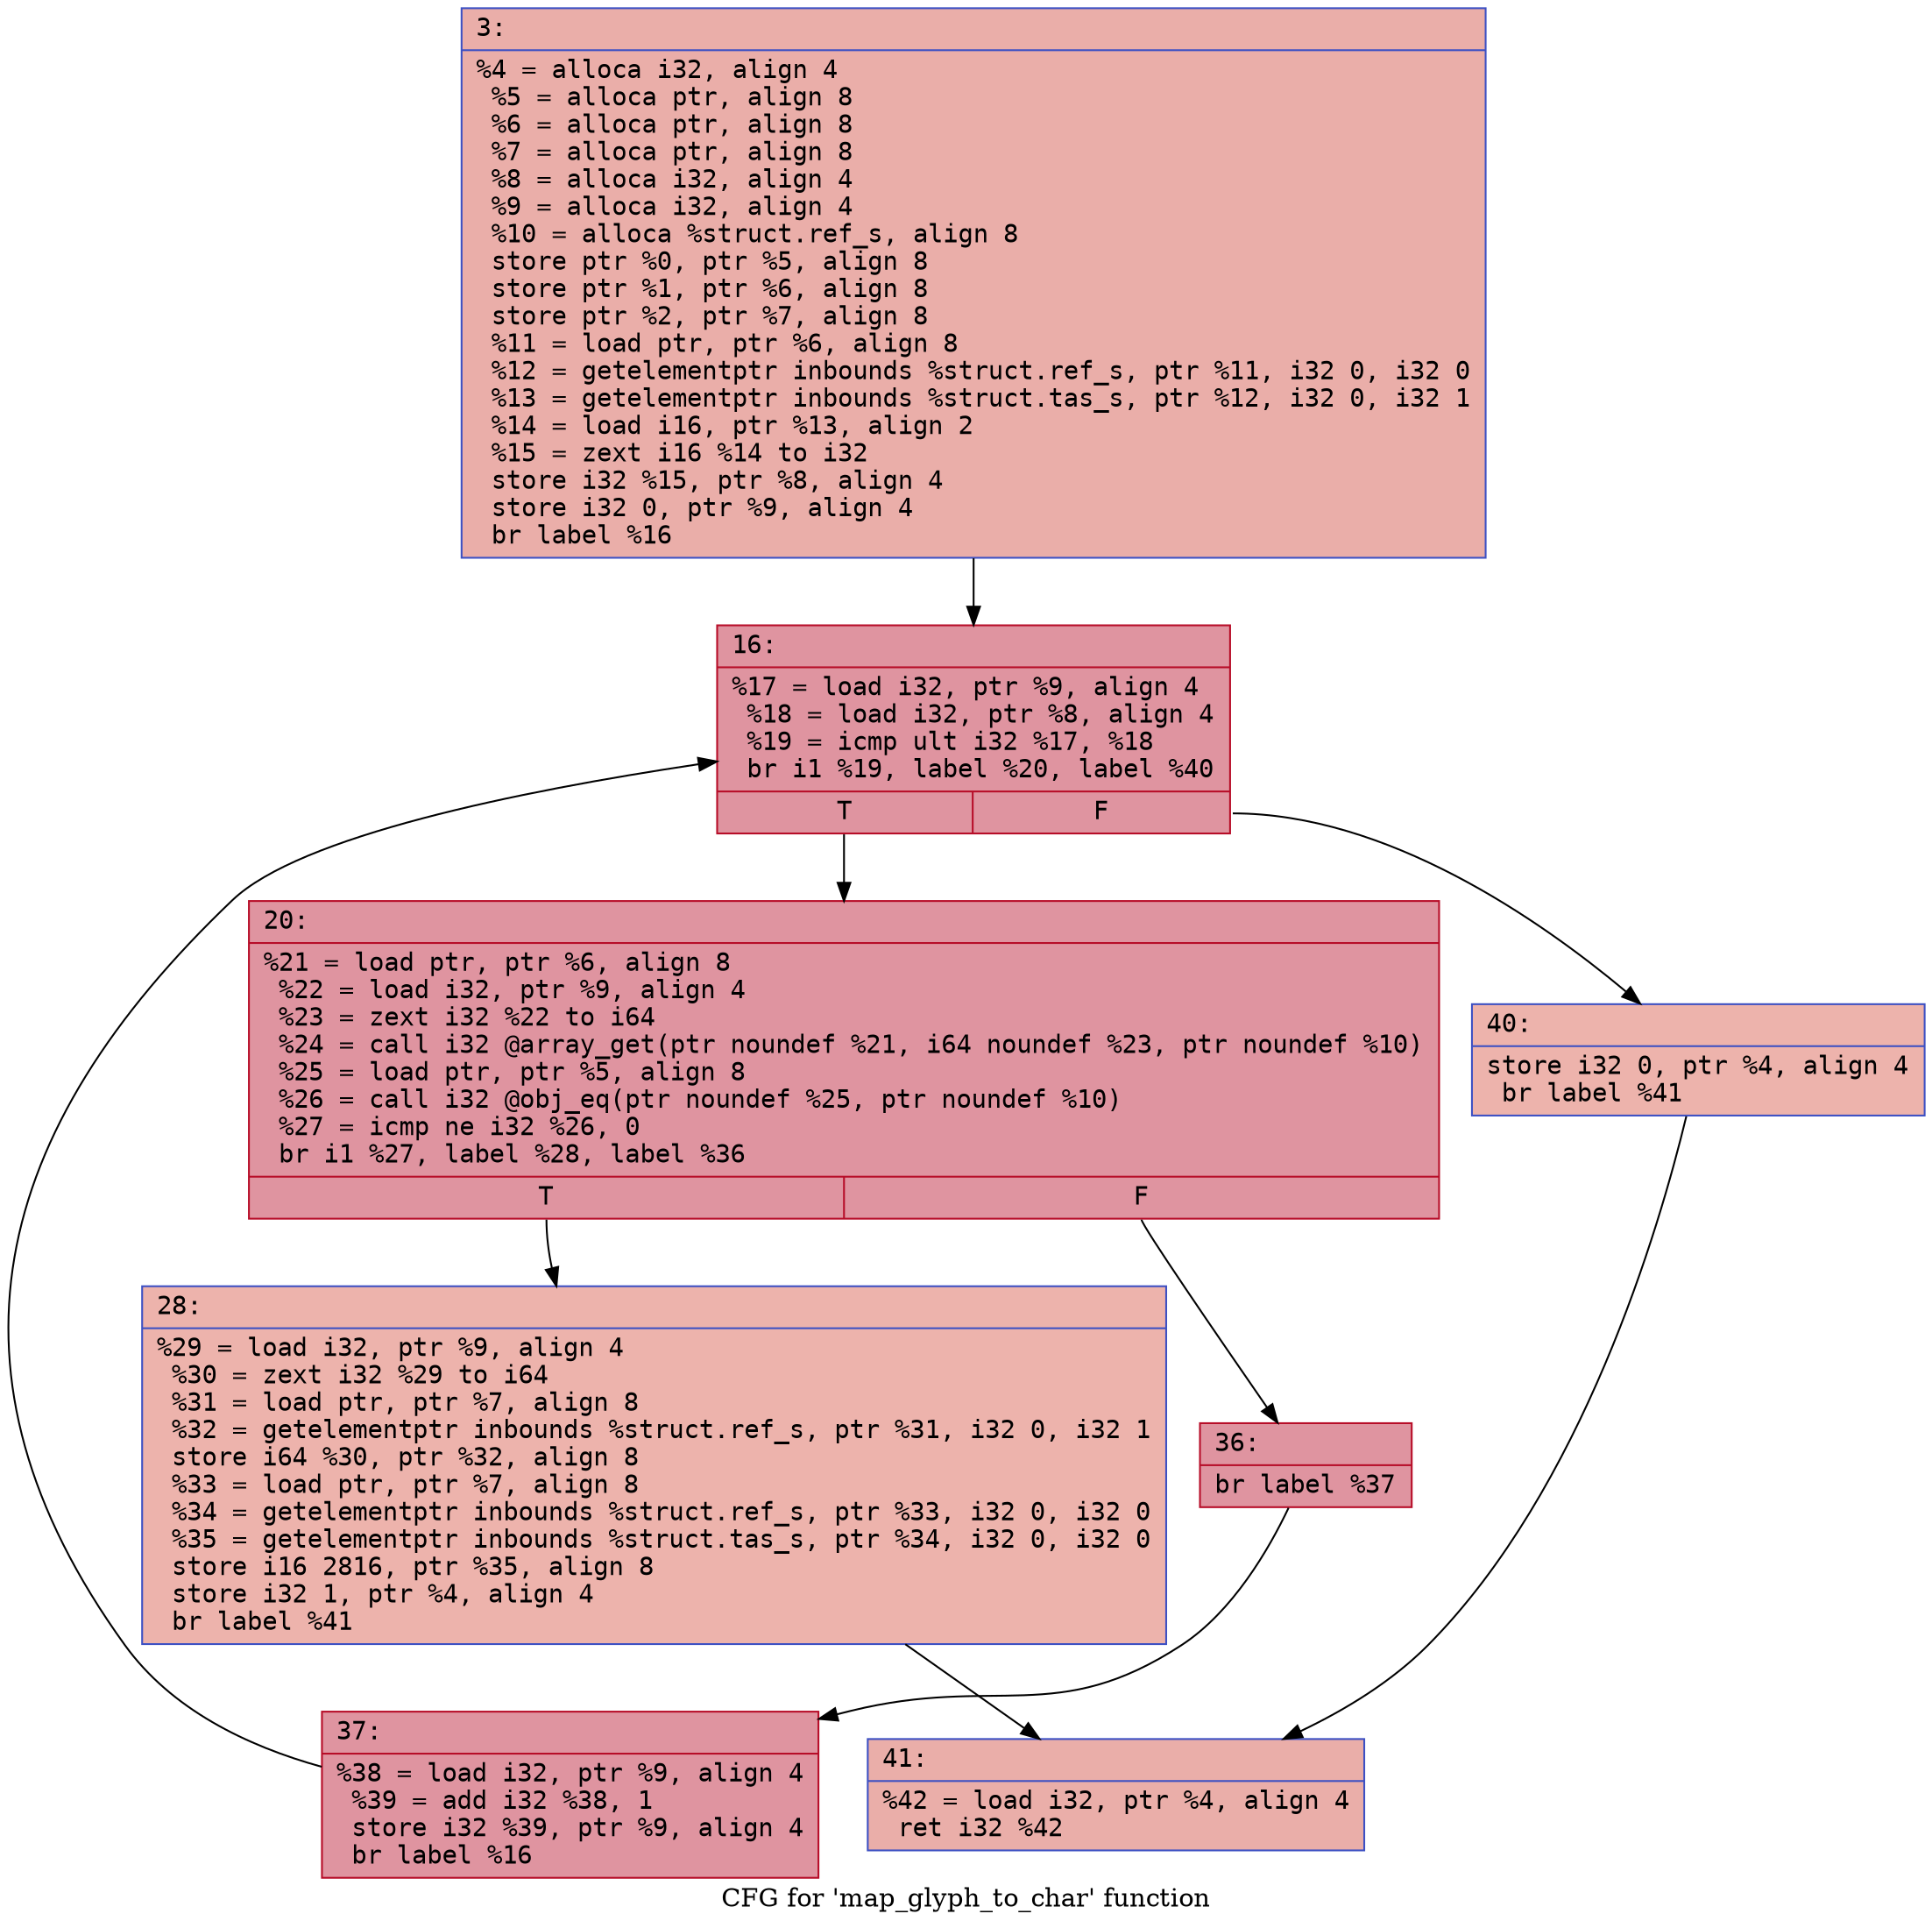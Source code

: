 digraph "CFG for 'map_glyph_to_char' function" {
	label="CFG for 'map_glyph_to_char' function";

	Node0x600003fb64e0 [shape=record,color="#3d50c3ff", style=filled, fillcolor="#d0473d70" fontname="Courier",label="{3:\l|  %4 = alloca i32, align 4\l  %5 = alloca ptr, align 8\l  %6 = alloca ptr, align 8\l  %7 = alloca ptr, align 8\l  %8 = alloca i32, align 4\l  %9 = alloca i32, align 4\l  %10 = alloca %struct.ref_s, align 8\l  store ptr %0, ptr %5, align 8\l  store ptr %1, ptr %6, align 8\l  store ptr %2, ptr %7, align 8\l  %11 = load ptr, ptr %6, align 8\l  %12 = getelementptr inbounds %struct.ref_s, ptr %11, i32 0, i32 0\l  %13 = getelementptr inbounds %struct.tas_s, ptr %12, i32 0, i32 1\l  %14 = load i16, ptr %13, align 2\l  %15 = zext i16 %14 to i32\l  store i32 %15, ptr %8, align 4\l  store i32 0, ptr %9, align 4\l  br label %16\l}"];
	Node0x600003fb64e0 -> Node0x600003fb6530[tooltip="3 -> 16\nProbability 100.00%" ];
	Node0x600003fb6530 [shape=record,color="#b70d28ff", style=filled, fillcolor="#b70d2870" fontname="Courier",label="{16:\l|  %17 = load i32, ptr %9, align 4\l  %18 = load i32, ptr %8, align 4\l  %19 = icmp ult i32 %17, %18\l  br i1 %19, label %20, label %40\l|{<s0>T|<s1>F}}"];
	Node0x600003fb6530:s0 -> Node0x600003fb6580[tooltip="16 -> 20\nProbability 96.88%" ];
	Node0x600003fb6530:s1 -> Node0x600003fb66c0[tooltip="16 -> 40\nProbability 3.12%" ];
	Node0x600003fb6580 [shape=record,color="#b70d28ff", style=filled, fillcolor="#b70d2870" fontname="Courier",label="{20:\l|  %21 = load ptr, ptr %6, align 8\l  %22 = load i32, ptr %9, align 4\l  %23 = zext i32 %22 to i64\l  %24 = call i32 @array_get(ptr noundef %21, i64 noundef %23, ptr noundef %10)\l  %25 = load ptr, ptr %5, align 8\l  %26 = call i32 @obj_eq(ptr noundef %25, ptr noundef %10)\l  %27 = icmp ne i32 %26, 0\l  br i1 %27, label %28, label %36\l|{<s0>T|<s1>F}}"];
	Node0x600003fb6580:s0 -> Node0x600003fb65d0[tooltip="20 -> 28\nProbability 3.12%" ];
	Node0x600003fb6580:s1 -> Node0x600003fb6620[tooltip="20 -> 36\nProbability 96.88%" ];
	Node0x600003fb65d0 [shape=record,color="#3d50c3ff", style=filled, fillcolor="#d6524470" fontname="Courier",label="{28:\l|  %29 = load i32, ptr %9, align 4\l  %30 = zext i32 %29 to i64\l  %31 = load ptr, ptr %7, align 8\l  %32 = getelementptr inbounds %struct.ref_s, ptr %31, i32 0, i32 1\l  store i64 %30, ptr %32, align 8\l  %33 = load ptr, ptr %7, align 8\l  %34 = getelementptr inbounds %struct.ref_s, ptr %33, i32 0, i32 0\l  %35 = getelementptr inbounds %struct.tas_s, ptr %34, i32 0, i32 0\l  store i16 2816, ptr %35, align 8\l  store i32 1, ptr %4, align 4\l  br label %41\l}"];
	Node0x600003fb65d0 -> Node0x600003fb6710[tooltip="28 -> 41\nProbability 100.00%" ];
	Node0x600003fb6620 [shape=record,color="#b70d28ff", style=filled, fillcolor="#b70d2870" fontname="Courier",label="{36:\l|  br label %37\l}"];
	Node0x600003fb6620 -> Node0x600003fb6670[tooltip="36 -> 37\nProbability 100.00%" ];
	Node0x600003fb6670 [shape=record,color="#b70d28ff", style=filled, fillcolor="#b70d2870" fontname="Courier",label="{37:\l|  %38 = load i32, ptr %9, align 4\l  %39 = add i32 %38, 1\l  store i32 %39, ptr %9, align 4\l  br label %16\l}"];
	Node0x600003fb6670 -> Node0x600003fb6530[tooltip="37 -> 16\nProbability 100.00%" ];
	Node0x600003fb66c0 [shape=record,color="#3d50c3ff", style=filled, fillcolor="#d6524470" fontname="Courier",label="{40:\l|  store i32 0, ptr %4, align 4\l  br label %41\l}"];
	Node0x600003fb66c0 -> Node0x600003fb6710[tooltip="40 -> 41\nProbability 100.00%" ];
	Node0x600003fb6710 [shape=record,color="#3d50c3ff", style=filled, fillcolor="#d0473d70" fontname="Courier",label="{41:\l|  %42 = load i32, ptr %4, align 4\l  ret i32 %42\l}"];
}
